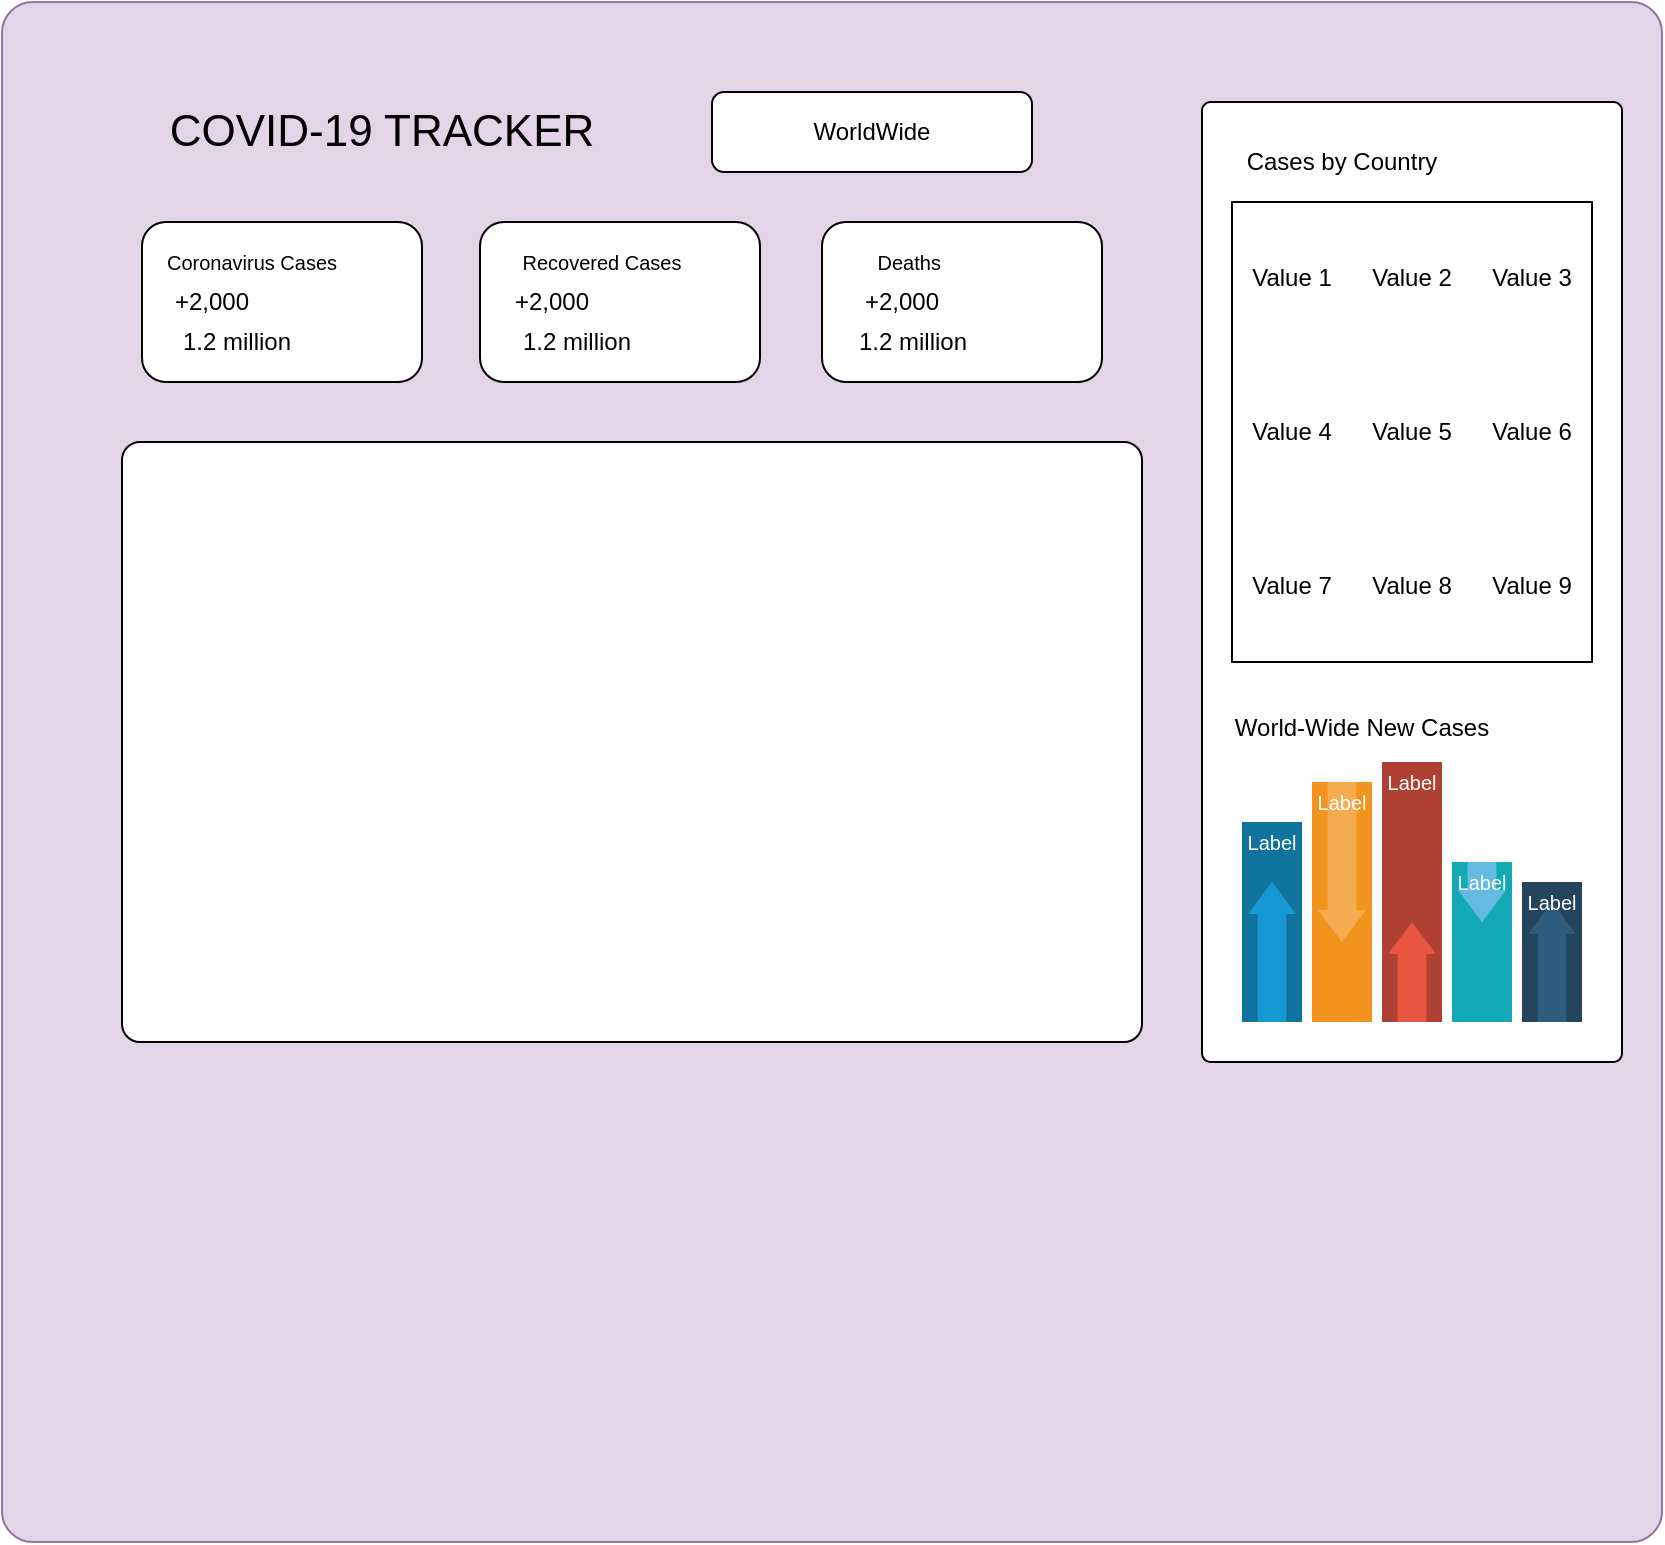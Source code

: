 <mxfile version="13.5.5" type="github">
  <diagram id="C5RBs43oDa-KdzZeNtuy" name="Page-1">
    <mxGraphModel dx="1006" dy="646" grid="1" gridSize="10" guides="1" tooltips="1" connect="1" arrows="1" fold="1" page="1" pageScale="1" pageWidth="827" pageHeight="1169" math="0" shadow="0">
      <root>
        <mxCell id="WIyWlLk6GJQsqaUBKTNV-0" />
        <mxCell id="WIyWlLk6GJQsqaUBKTNV-1" parent="WIyWlLk6GJQsqaUBKTNV-0" />
        <mxCell id="qmh-TuIJ-NVj6ruHyIw6-0" value="" style="rounded=1;whiteSpace=wrap;html=1;arcSize=2;fillColor=#e1d5e7;strokeColor=#9673a6;" vertex="1" parent="WIyWlLk6GJQsqaUBKTNV-1">
          <mxGeometry y="90" width="830" height="770" as="geometry" />
        </mxCell>
        <mxCell id="qmh-TuIJ-NVj6ruHyIw6-1" value="&lt;font style=&quot;font-size: 22px&quot;&gt;COVID-19 TRACKER&lt;/font&gt;" style="text;html=1;strokeColor=none;fillColor=none;align=center;verticalAlign=middle;whiteSpace=wrap;rounded=0;" vertex="1" parent="WIyWlLk6GJQsqaUBKTNV-1">
          <mxGeometry x="70" y="140" width="240" height="30" as="geometry" />
        </mxCell>
        <mxCell id="qmh-TuIJ-NVj6ruHyIw6-2" value="WorldWide" style="rounded=1;whiteSpace=wrap;html=1;" vertex="1" parent="WIyWlLk6GJQsqaUBKTNV-1">
          <mxGeometry x="355" y="135" width="160" height="40" as="geometry" />
        </mxCell>
        <mxCell id="qmh-TuIJ-NVj6ruHyIw6-3" value="" style="rounded=1;whiteSpace=wrap;html=1;" vertex="1" parent="WIyWlLk6GJQsqaUBKTNV-1">
          <mxGeometry x="70" y="200" width="140" height="80" as="geometry" />
        </mxCell>
        <mxCell id="qmh-TuIJ-NVj6ruHyIw6-5" value="&lt;font style=&quot;font-size: 10px&quot;&gt;Coronavirus Cases&lt;/font&gt;" style="text;html=1;strokeColor=none;fillColor=none;align=center;verticalAlign=middle;whiteSpace=wrap;rounded=0;" vertex="1" parent="WIyWlLk6GJQsqaUBKTNV-1">
          <mxGeometry x="70" y="210" width="110" height="20" as="geometry" />
        </mxCell>
        <mxCell id="qmh-TuIJ-NVj6ruHyIw6-6" value="+2,000" style="text;html=1;strokeColor=none;fillColor=none;align=center;verticalAlign=middle;whiteSpace=wrap;rounded=0;" vertex="1" parent="WIyWlLk6GJQsqaUBKTNV-1">
          <mxGeometry x="85" y="230" width="40" height="20" as="geometry" />
        </mxCell>
        <mxCell id="qmh-TuIJ-NVj6ruHyIw6-7" value="1.2 million" style="text;html=1;strokeColor=none;fillColor=none;align=center;verticalAlign=middle;whiteSpace=wrap;rounded=0;" vertex="1" parent="WIyWlLk6GJQsqaUBKTNV-1">
          <mxGeometry x="85" y="250" width="65" height="20" as="geometry" />
        </mxCell>
        <mxCell id="qmh-TuIJ-NVj6ruHyIw6-9" value="" style="rounded=1;whiteSpace=wrap;html=1;" vertex="1" parent="WIyWlLk6GJQsqaUBKTNV-1">
          <mxGeometry x="239" y="200" width="140" height="80" as="geometry" />
        </mxCell>
        <mxCell id="qmh-TuIJ-NVj6ruHyIw6-11" value="&lt;font style=&quot;font-size: 10px&quot;&gt;Recovered Cases&lt;/font&gt;" style="text;html=1;strokeColor=none;fillColor=none;align=center;verticalAlign=middle;whiteSpace=wrap;rounded=0;" vertex="1" parent="WIyWlLk6GJQsqaUBKTNV-1">
          <mxGeometry x="245" y="210" width="110" height="20" as="geometry" />
        </mxCell>
        <mxCell id="qmh-TuIJ-NVj6ruHyIw6-12" value="+2,000" style="text;html=1;strokeColor=none;fillColor=none;align=center;verticalAlign=middle;whiteSpace=wrap;rounded=0;" vertex="1" parent="WIyWlLk6GJQsqaUBKTNV-1">
          <mxGeometry x="255" y="230" width="40" height="20" as="geometry" />
        </mxCell>
        <mxCell id="qmh-TuIJ-NVj6ruHyIw6-13" value="1.2 million" style="text;html=1;strokeColor=none;fillColor=none;align=center;verticalAlign=middle;whiteSpace=wrap;rounded=0;" vertex="1" parent="WIyWlLk6GJQsqaUBKTNV-1">
          <mxGeometry x="255" y="250" width="65" height="20" as="geometry" />
        </mxCell>
        <mxCell id="qmh-TuIJ-NVj6ruHyIw6-14" value="" style="rounded=1;whiteSpace=wrap;html=1;" vertex="1" parent="WIyWlLk6GJQsqaUBKTNV-1">
          <mxGeometry x="410" y="200" width="140" height="80" as="geometry" />
        </mxCell>
        <mxCell id="qmh-TuIJ-NVj6ruHyIw6-15" value="&lt;font style=&quot;font-size: 10px&quot;&gt;Deaths&amp;nbsp;&lt;/font&gt;" style="text;html=1;strokeColor=none;fillColor=none;align=center;verticalAlign=middle;whiteSpace=wrap;rounded=0;" vertex="1" parent="WIyWlLk6GJQsqaUBKTNV-1">
          <mxGeometry x="400" y="210" width="110" height="20" as="geometry" />
        </mxCell>
        <mxCell id="qmh-TuIJ-NVj6ruHyIw6-16" value="+2,000" style="text;html=1;strokeColor=none;fillColor=none;align=center;verticalAlign=middle;whiteSpace=wrap;rounded=0;" vertex="1" parent="WIyWlLk6GJQsqaUBKTNV-1">
          <mxGeometry x="430" y="230" width="40" height="20" as="geometry" />
        </mxCell>
        <mxCell id="qmh-TuIJ-NVj6ruHyIw6-17" value="1.2 million" style="text;html=1;strokeColor=none;fillColor=none;align=center;verticalAlign=middle;whiteSpace=wrap;rounded=0;" vertex="1" parent="WIyWlLk6GJQsqaUBKTNV-1">
          <mxGeometry x="422.5" y="250" width="65" height="20" as="geometry" />
        </mxCell>
        <mxCell id="qmh-TuIJ-NVj6ruHyIw6-19" value="" style="rounded=1;whiteSpace=wrap;html=1;arcSize=3;" vertex="1" parent="WIyWlLk6GJQsqaUBKTNV-1">
          <mxGeometry x="60" y="310" width="510" height="300" as="geometry" />
        </mxCell>
        <mxCell id="qmh-TuIJ-NVj6ruHyIw6-20" value="" style="shape=image;html=1;verticalAlign=top;verticalLabelPosition=bottom;labelBackgroundColor=#ffffff;imageAspect=0;aspect=fixed;image=https://cdn1.iconfinder.com/data/icons/flat-and-simple-part-1/128/location-128.png" vertex="1" parent="WIyWlLk6GJQsqaUBKTNV-1">
          <mxGeometry x="245" y="380" width="128" height="128" as="geometry" />
        </mxCell>
        <mxCell id="qmh-TuIJ-NVj6ruHyIw6-21" value="" style="rounded=1;whiteSpace=wrap;html=1;arcSize=2;" vertex="1" parent="WIyWlLk6GJQsqaUBKTNV-1">
          <mxGeometry x="600" y="140" width="210" height="480" as="geometry" />
        </mxCell>
        <mxCell id="qmh-TuIJ-NVj6ruHyIw6-22" value="Cases by Country" style="text;html=1;strokeColor=none;fillColor=none;align=center;verticalAlign=middle;whiteSpace=wrap;rounded=0;" vertex="1" parent="WIyWlLk6GJQsqaUBKTNV-1">
          <mxGeometry x="610" y="150" width="120" height="40" as="geometry" />
        </mxCell>
        <mxCell id="qmh-TuIJ-NVj6ruHyIw6-23" value="World-Wide New Cases" style="text;html=1;strokeColor=none;fillColor=none;align=center;verticalAlign=middle;whiteSpace=wrap;rounded=0;" vertex="1" parent="WIyWlLk6GJQsqaUBKTNV-1">
          <mxGeometry x="610" y="440" width="140" height="25" as="geometry" />
        </mxCell>
        <mxCell id="qmh-TuIJ-NVj6ruHyIw6-39" value="" style="fillColor=#10739E;strokeColor=none;" vertex="1" parent="WIyWlLk6GJQsqaUBKTNV-1">
          <mxGeometry x="620" y="500" width="30" height="100" as="geometry" />
        </mxCell>
        <mxCell id="qmh-TuIJ-NVj6ruHyIw6-40" value="" style="shape=mxgraph.arrows2.arrow;dy=0.4;dx=16;notch=0;direction=north;fillColor=#1699D3;strokeColor=none;" vertex="1" parent="qmh-TuIJ-NVj6ruHyIw6-39">
          <mxGeometry x="3" y="30" width="24" height="70" as="geometry" />
        </mxCell>
        <mxCell id="qmh-TuIJ-NVj6ruHyIw6-41" value="Label" style="text;html=1;align=center;verticalAlign=middle;whiteSpace=wrap;fontColor=#FFFFFF;fontSize=10;" vertex="1" parent="qmh-TuIJ-NVj6ruHyIw6-39">
          <mxGeometry width="30" height="20" as="geometry" />
        </mxCell>
        <mxCell id="qmh-TuIJ-NVj6ruHyIw6-42" value="" style="fillColor=#F2931E;strokeColor=none;" vertex="1" parent="WIyWlLk6GJQsqaUBKTNV-1">
          <mxGeometry x="655" y="480" width="30" height="120" as="geometry" />
        </mxCell>
        <mxCell id="qmh-TuIJ-NVj6ruHyIw6-43" value="" style="shape=mxgraph.arrows2.arrow;dy=0.4;dx=16;notch=0;direction=south;fillColor=#F5AB50;strokeColor=none;" vertex="1" parent="qmh-TuIJ-NVj6ruHyIw6-42">
          <mxGeometry x="3" width="24" height="80" as="geometry" />
        </mxCell>
        <mxCell id="qmh-TuIJ-NVj6ruHyIw6-44" value="Label" style="text;html=1;align=center;verticalAlign=middle;whiteSpace=wrap;fontColor=#FFFFFF;fontSize=10;" vertex="1" parent="qmh-TuIJ-NVj6ruHyIw6-42">
          <mxGeometry width="30" height="20" as="geometry" />
        </mxCell>
        <mxCell id="qmh-TuIJ-NVj6ruHyIw6-45" value="" style="fillColor=#AE4132;strokeColor=none;" vertex="1" parent="WIyWlLk6GJQsqaUBKTNV-1">
          <mxGeometry x="690" y="470" width="30" height="130" as="geometry" />
        </mxCell>
        <mxCell id="qmh-TuIJ-NVj6ruHyIw6-46" value="" style="shape=mxgraph.arrows2.arrow;dy=0.4;dx=16;notch=0;direction=north;fillColor=#E85642;strokeColor=none;" vertex="1" parent="qmh-TuIJ-NVj6ruHyIw6-45">
          <mxGeometry x="3" y="80" width="24" height="50" as="geometry" />
        </mxCell>
        <mxCell id="qmh-TuIJ-NVj6ruHyIw6-47" value="Label" style="text;html=1;align=center;verticalAlign=middle;whiteSpace=wrap;fontColor=#FFFFFF;fontSize=10;" vertex="1" parent="qmh-TuIJ-NVj6ruHyIw6-45">
          <mxGeometry width="30" height="20" as="geometry" />
        </mxCell>
        <mxCell id="qmh-TuIJ-NVj6ruHyIw6-48" value="" style="fillColor=#12AAB5;strokeColor=none;" vertex="1" parent="WIyWlLk6GJQsqaUBKTNV-1">
          <mxGeometry x="725" y="520" width="30" height="80" as="geometry" />
        </mxCell>
        <mxCell id="qmh-TuIJ-NVj6ruHyIw6-49" value="" style="shape=mxgraph.arrows2.arrow;dy=0.4;dx=16;notch=0;direction=south;fillColor=#64BBE2;strokeColor=none;" vertex="1" parent="qmh-TuIJ-NVj6ruHyIw6-48">
          <mxGeometry x="3" width="24" height="30" as="geometry" />
        </mxCell>
        <mxCell id="qmh-TuIJ-NVj6ruHyIw6-50" value="Label" style="text;html=1;align=center;verticalAlign=middle;whiteSpace=wrap;fontColor=#FFFFFF;fontSize=10;" vertex="1" parent="qmh-TuIJ-NVj6ruHyIw6-48">
          <mxGeometry width="30" height="20" as="geometry" />
        </mxCell>
        <mxCell id="qmh-TuIJ-NVj6ruHyIw6-51" value="" style="fillColor=#23445D;strokeColor=none;" vertex="1" parent="WIyWlLk6GJQsqaUBKTNV-1">
          <mxGeometry x="760" y="530" width="30" height="70" as="geometry" />
        </mxCell>
        <mxCell id="qmh-TuIJ-NVj6ruHyIw6-52" value="" style="shape=mxgraph.arrows2.arrow;dy=0.4;dx=16;notch=0;direction=north;fillColor=#2F5B7C;strokeColor=none;" vertex="1" parent="qmh-TuIJ-NVj6ruHyIw6-51">
          <mxGeometry x="3" y="10" width="24" height="60" as="geometry" />
        </mxCell>
        <mxCell id="qmh-TuIJ-NVj6ruHyIw6-53" value="Label" style="text;html=1;align=center;verticalAlign=middle;whiteSpace=wrap;fontColor=#FFFFFF;fontSize=10;" vertex="1" parent="qmh-TuIJ-NVj6ruHyIw6-51">
          <mxGeometry width="30" height="20" as="geometry" />
        </mxCell>
        <mxCell id="qmh-TuIJ-NVj6ruHyIw6-54" value="" style="shape=table;html=1;whiteSpace=wrap;startSize=0;container=1;collapsible=0;childLayout=tableLayout;columnLines=0;rowLines=0;" vertex="1" parent="WIyWlLk6GJQsqaUBKTNV-1">
          <mxGeometry x="615" y="190" width="180" height="230" as="geometry" />
        </mxCell>
        <mxCell id="qmh-TuIJ-NVj6ruHyIw6-55" value="" style="shape=partialRectangle;html=1;whiteSpace=wrap;collapsible=0;dropTarget=0;pointerEvents=0;fillColor=none;top=0;left=0;bottom=0;right=0;points=[[0,0.5],[1,0.5]];portConstraint=eastwest;" vertex="1" parent="qmh-TuIJ-NVj6ruHyIw6-54">
          <mxGeometry width="180" height="76" as="geometry" />
        </mxCell>
        <mxCell id="qmh-TuIJ-NVj6ruHyIw6-56" value="Value 1" style="shape=partialRectangle;html=1;whiteSpace=wrap;connectable=0;fillColor=none;top=0;left=0;bottom=0;right=0;overflow=hidden;" vertex="1" parent="qmh-TuIJ-NVj6ruHyIw6-55">
          <mxGeometry width="60" height="76" as="geometry" />
        </mxCell>
        <mxCell id="qmh-TuIJ-NVj6ruHyIw6-57" value="Value 2" style="shape=partialRectangle;html=1;whiteSpace=wrap;connectable=0;fillColor=none;top=0;left=0;bottom=0;right=0;overflow=hidden;" vertex="1" parent="qmh-TuIJ-NVj6ruHyIw6-55">
          <mxGeometry x="60" width="60" height="76" as="geometry" />
        </mxCell>
        <mxCell id="qmh-TuIJ-NVj6ruHyIw6-58" value="Value 3" style="shape=partialRectangle;html=1;whiteSpace=wrap;connectable=0;fillColor=none;top=0;left=0;bottom=0;right=0;overflow=hidden;" vertex="1" parent="qmh-TuIJ-NVj6ruHyIw6-55">
          <mxGeometry x="120" width="60" height="76" as="geometry" />
        </mxCell>
        <mxCell id="qmh-TuIJ-NVj6ruHyIw6-59" value="" style="shape=partialRectangle;html=1;whiteSpace=wrap;collapsible=0;dropTarget=0;pointerEvents=0;fillColor=none;top=0;left=0;bottom=0;right=0;points=[[0,0.5],[1,0.5]];portConstraint=eastwest;" vertex="1" parent="qmh-TuIJ-NVj6ruHyIw6-54">
          <mxGeometry y="76" width="180" height="78" as="geometry" />
        </mxCell>
        <mxCell id="qmh-TuIJ-NVj6ruHyIw6-60" value="Value 4" style="shape=partialRectangle;html=1;whiteSpace=wrap;connectable=0;fillColor=none;top=0;left=0;bottom=0;right=0;overflow=hidden;" vertex="1" parent="qmh-TuIJ-NVj6ruHyIw6-59">
          <mxGeometry width="60" height="78" as="geometry" />
        </mxCell>
        <mxCell id="qmh-TuIJ-NVj6ruHyIw6-61" value="Value 5" style="shape=partialRectangle;html=1;whiteSpace=wrap;connectable=0;fillColor=none;top=0;left=0;bottom=0;right=0;overflow=hidden;" vertex="1" parent="qmh-TuIJ-NVj6ruHyIw6-59">
          <mxGeometry x="60" width="60" height="78" as="geometry" />
        </mxCell>
        <mxCell id="qmh-TuIJ-NVj6ruHyIw6-62" value="Value 6" style="shape=partialRectangle;html=1;whiteSpace=wrap;connectable=0;fillColor=none;top=0;left=0;bottom=0;right=0;overflow=hidden;" vertex="1" parent="qmh-TuIJ-NVj6ruHyIw6-59">
          <mxGeometry x="120" width="60" height="78" as="geometry" />
        </mxCell>
        <mxCell id="qmh-TuIJ-NVj6ruHyIw6-63" value="" style="shape=partialRectangle;html=1;whiteSpace=wrap;collapsible=0;dropTarget=0;pointerEvents=0;fillColor=none;top=0;left=0;bottom=0;right=0;points=[[0,0.5],[1,0.5]];portConstraint=eastwest;" vertex="1" parent="qmh-TuIJ-NVj6ruHyIw6-54">
          <mxGeometry y="154" width="180" height="76" as="geometry" />
        </mxCell>
        <mxCell id="qmh-TuIJ-NVj6ruHyIw6-64" value="Value 7" style="shape=partialRectangle;html=1;whiteSpace=wrap;connectable=0;fillColor=none;top=0;left=0;bottom=0;right=0;overflow=hidden;" vertex="1" parent="qmh-TuIJ-NVj6ruHyIw6-63">
          <mxGeometry width="60" height="76" as="geometry" />
        </mxCell>
        <mxCell id="qmh-TuIJ-NVj6ruHyIw6-65" value="Value 8" style="shape=partialRectangle;html=1;whiteSpace=wrap;connectable=0;fillColor=none;top=0;left=0;bottom=0;right=0;overflow=hidden;" vertex="1" parent="qmh-TuIJ-NVj6ruHyIw6-63">
          <mxGeometry x="60" width="60" height="76" as="geometry" />
        </mxCell>
        <mxCell id="qmh-TuIJ-NVj6ruHyIw6-66" value="Value 9" style="shape=partialRectangle;html=1;whiteSpace=wrap;connectable=0;fillColor=none;top=0;left=0;bottom=0;right=0;overflow=hidden;" vertex="1" parent="qmh-TuIJ-NVj6ruHyIw6-63">
          <mxGeometry x="120" width="60" height="76" as="geometry" />
        </mxCell>
      </root>
    </mxGraphModel>
  </diagram>
</mxfile>
